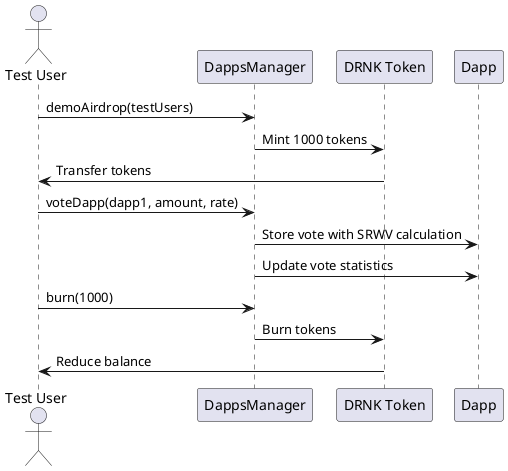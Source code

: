 @startuml
actor "Test User" as User
participant "DappsManager" as DappsMgr
participant "DRNK Token" as DRNK
participant "Dapp" as Dapp

User -> DappsMgr : demoAirdrop(testUsers)
DappsMgr -> DRNK : Mint 1000 tokens
DRNK -> User : Transfer tokens

User -> DappsMgr : voteDapp(dapp1, amount, rate)
DappsMgr -> Dapp : Store vote with SRWV calculation
DappsMgr -> Dapp : Update vote statistics

User -> DappsMgr : burn(1000)
DappsMgr -> DRNK : Burn tokens
DRNK -> User : Reduce balance
@enduml
